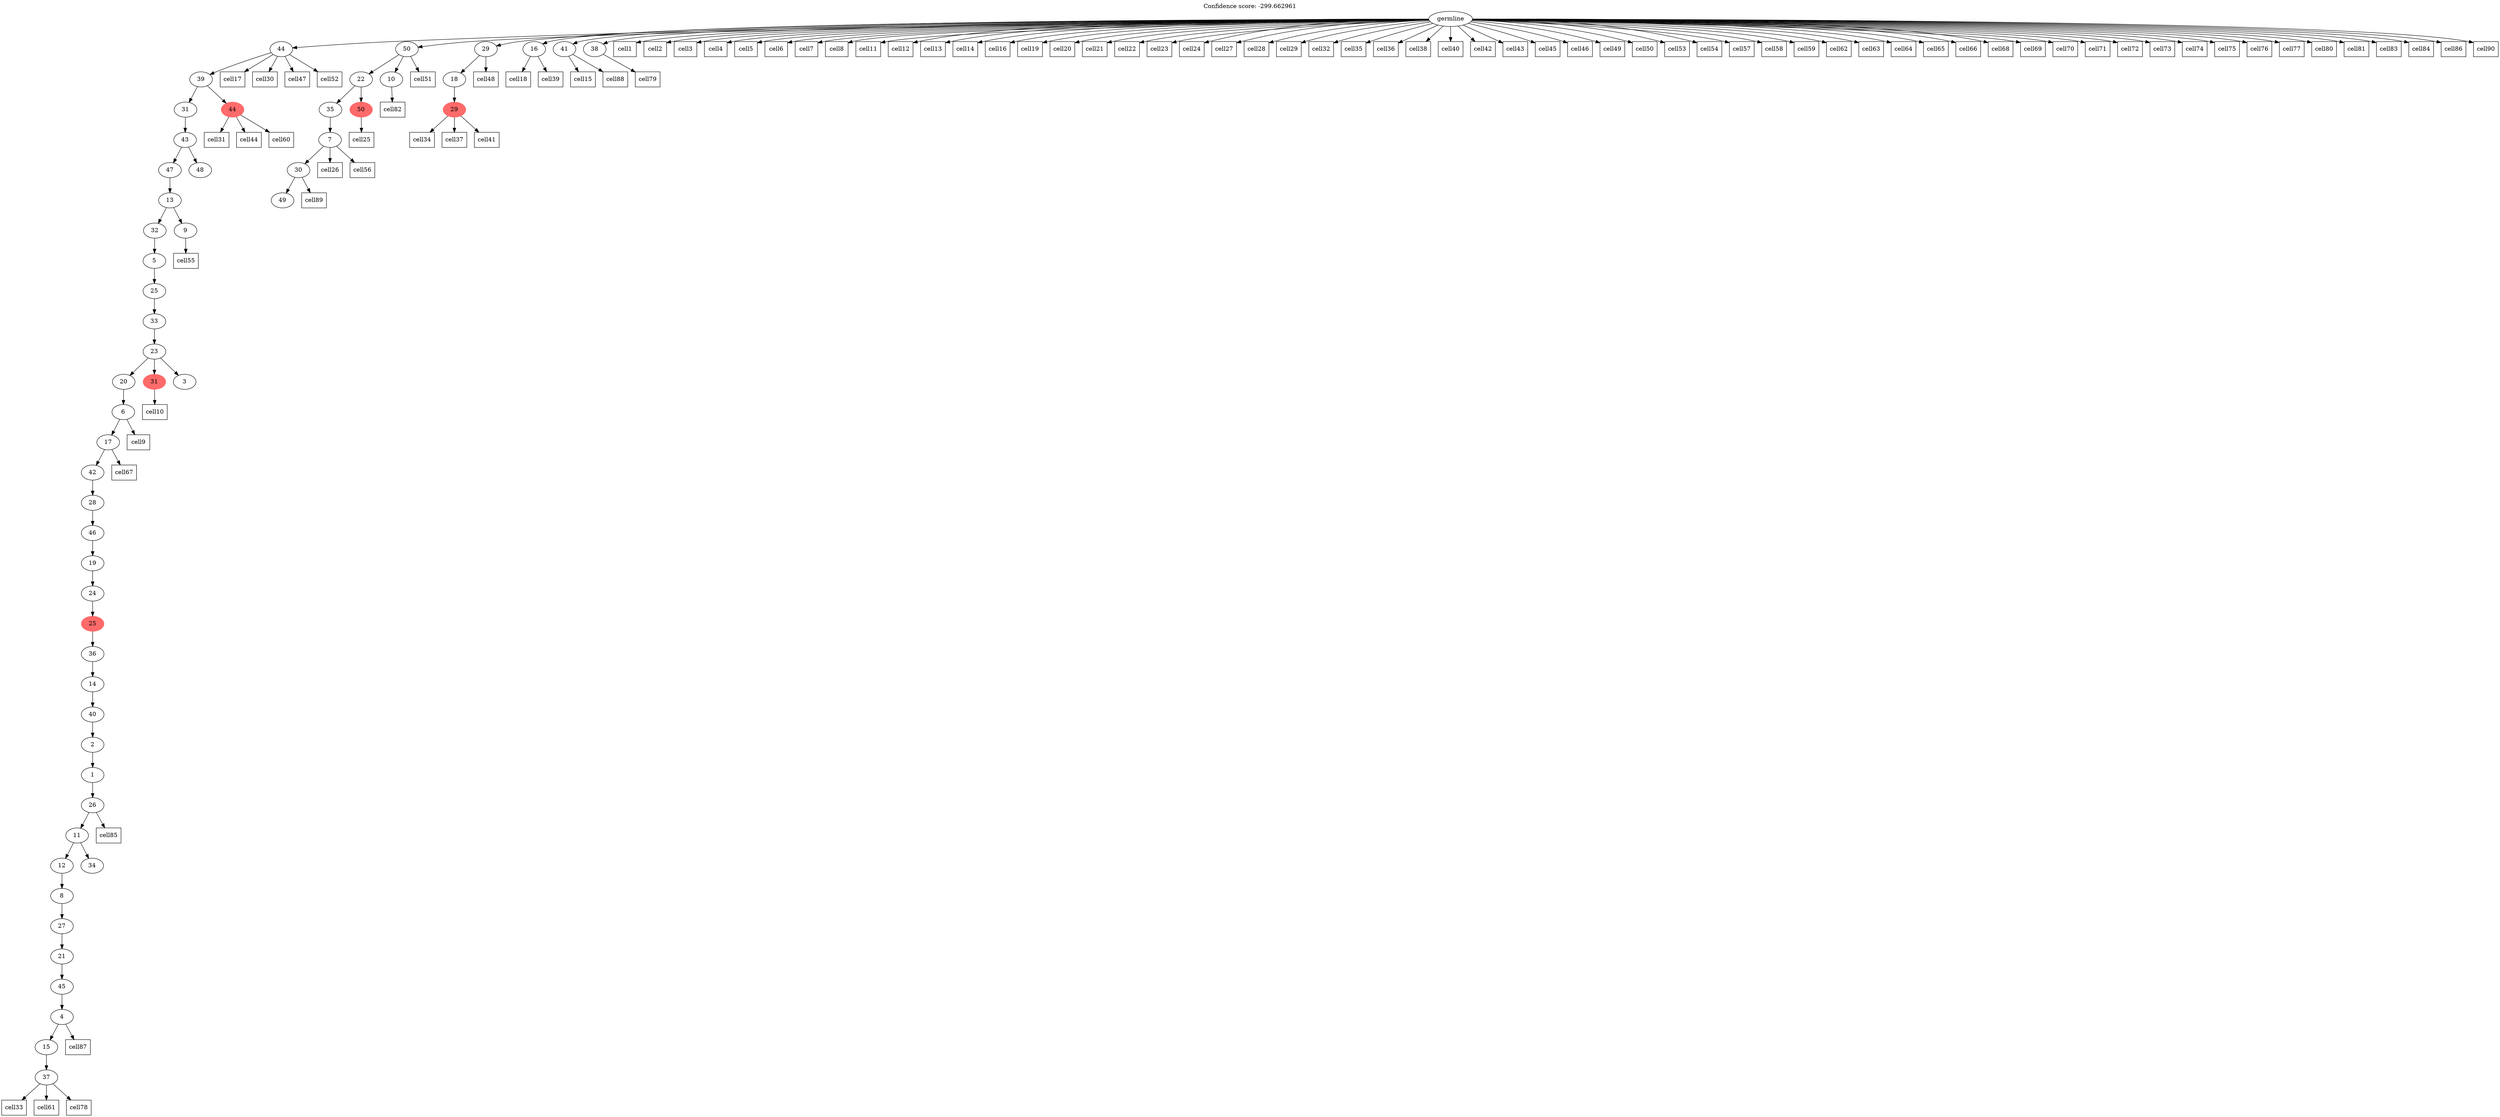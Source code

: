 digraph g {
	"47" -> "48";
	"48" [label="37"];
	"46" -> "47";
	"47" [label="15"];
	"45" -> "46";
	"46" [label="4"];
	"44" -> "45";
	"45" [label="45"];
	"43" -> "44";
	"44" [label="21"];
	"42" -> "43";
	"43" [label="27"];
	"41" -> "42";
	"42" [label="8"];
	"40" -> "41";
	"41" [label="12"];
	"40" -> "49";
	"49" [label="34"];
	"39" -> "40";
	"40" [label="11"];
	"38" -> "39";
	"39" [label="26"];
	"37" -> "38";
	"38" [label="1"];
	"36" -> "37";
	"37" [label="2"];
	"35" -> "36";
	"36" [label="40"];
	"34" -> "35";
	"35" [label="14"];
	"33" -> "34";
	"34" [label="36"];
	"32" -> "33";
	"33" [color=indianred1, style=filled, label="25"];
	"31" -> "32";
	"32" [label="24"];
	"30" -> "31";
	"31" [label="19"];
	"29" -> "30";
	"30" [label="46"];
	"28" -> "29";
	"29" [label="28"];
	"27" -> "28";
	"28" [label="42"];
	"26" -> "27";
	"27" [label="17"];
	"25" -> "26";
	"26" [label="6"];
	"24" -> "25";
	"25" [label="20"];
	"24" -> "50";
	"50" [color=indianred1, style=filled, label="31"];
	"24" -> "51";
	"51" [label="3"];
	"23" -> "24";
	"24" [label="23"];
	"22" -> "23";
	"23" [label="33"];
	"21" -> "22";
	"22" [label="25"];
	"20" -> "21";
	"21" [label="5"];
	"19" -> "20";
	"20" [label="32"];
	"19" -> "52";
	"52" [label="9"];
	"18" -> "19";
	"19" [label="13"];
	"17" -> "18";
	"18" [label="47"];
	"17" -> "53";
	"53" [label="48"];
	"16" -> "17";
	"17" [label="43"];
	"14" -> "15";
	"15" [color=indianred1, style=filled, label="44"];
	"14" -> "16";
	"16" [label="31"];
	"13" -> "14";
	"14" [label="39"];
	"9" -> "10";
	"10" [label="49"];
	"8" -> "9";
	"9" [label="30"];
	"7" -> "8";
	"8" [label="7"];
	"6" -> "7";
	"7" [label="35"];
	"6" -> "11";
	"11" [color=indianred1, style=filled, label="50"];
	"5" -> "6";
	"6" [label="22"];
	"5" -> "12";
	"12" [label="10"];
	"2" -> "3";
	"3" [color=indianred1, style=filled, label="29"];
	"1" -> "2";
	"2" [label="18"];
	"0" -> "1";
	"1" [label="29"];
	"0" -> "4";
	"4" [label="16"];
	"0" -> "5";
	"5" [label="50"];
	"0" -> "13";
	"13" [label="44"];
	"0" -> "54";
	"54" [label="41"];
	"0" -> "55";
	"55" [label="38"];
	"0" [label="germline"];
	"0" -> "cell1";
	"cell1" [shape=box];
	"0" -> "cell2";
	"cell2" [shape=box];
	"0" -> "cell3";
	"cell3" [shape=box];
	"0" -> "cell4";
	"cell4" [shape=box];
	"0" -> "cell5";
	"cell5" [shape=box];
	"0" -> "cell6";
	"cell6" [shape=box];
	"0" -> "cell7";
	"cell7" [shape=box];
	"0" -> "cell8";
	"cell8" [shape=box];
	"26" -> "cell9";
	"cell9" [shape=box];
	"50" -> "cell10";
	"cell10" [shape=box];
	"0" -> "cell11";
	"cell11" [shape=box];
	"0" -> "cell12";
	"cell12" [shape=box];
	"0" -> "cell13";
	"cell13" [shape=box];
	"0" -> "cell14";
	"cell14" [shape=box];
	"54" -> "cell15";
	"cell15" [shape=box];
	"0" -> "cell16";
	"cell16" [shape=box];
	"13" -> "cell17";
	"cell17" [shape=box];
	"4" -> "cell18";
	"cell18" [shape=box];
	"0" -> "cell19";
	"cell19" [shape=box];
	"0" -> "cell20";
	"cell20" [shape=box];
	"0" -> "cell21";
	"cell21" [shape=box];
	"0" -> "cell22";
	"cell22" [shape=box];
	"0" -> "cell23";
	"cell23" [shape=box];
	"0" -> "cell24";
	"cell24" [shape=box];
	"11" -> "cell25";
	"cell25" [shape=box];
	"8" -> "cell26";
	"cell26" [shape=box];
	"0" -> "cell27";
	"cell27" [shape=box];
	"0" -> "cell28";
	"cell28" [shape=box];
	"0" -> "cell29";
	"cell29" [shape=box];
	"13" -> "cell30";
	"cell30" [shape=box];
	"15" -> "cell31";
	"cell31" [shape=box];
	"0" -> "cell32";
	"cell32" [shape=box];
	"48" -> "cell33";
	"cell33" [shape=box];
	"3" -> "cell34";
	"cell34" [shape=box];
	"0" -> "cell35";
	"cell35" [shape=box];
	"0" -> "cell36";
	"cell36" [shape=box];
	"3" -> "cell37";
	"cell37" [shape=box];
	"0" -> "cell38";
	"cell38" [shape=box];
	"4" -> "cell39";
	"cell39" [shape=box];
	"0" -> "cell40";
	"cell40" [shape=box];
	"3" -> "cell41";
	"cell41" [shape=box];
	"0" -> "cell42";
	"cell42" [shape=box];
	"0" -> "cell43";
	"cell43" [shape=box];
	"15" -> "cell44";
	"cell44" [shape=box];
	"0" -> "cell45";
	"cell45" [shape=box];
	"0" -> "cell46";
	"cell46" [shape=box];
	"13" -> "cell47";
	"cell47" [shape=box];
	"1" -> "cell48";
	"cell48" [shape=box];
	"0" -> "cell49";
	"cell49" [shape=box];
	"0" -> "cell50";
	"cell50" [shape=box];
	"5" -> "cell51";
	"cell51" [shape=box];
	"13" -> "cell52";
	"cell52" [shape=box];
	"0" -> "cell53";
	"cell53" [shape=box];
	"0" -> "cell54";
	"cell54" [shape=box];
	"52" -> "cell55";
	"cell55" [shape=box];
	"8" -> "cell56";
	"cell56" [shape=box];
	"0" -> "cell57";
	"cell57" [shape=box];
	"0" -> "cell58";
	"cell58" [shape=box];
	"0" -> "cell59";
	"cell59" [shape=box];
	"15" -> "cell60";
	"cell60" [shape=box];
	"48" -> "cell61";
	"cell61" [shape=box];
	"0" -> "cell62";
	"cell62" [shape=box];
	"0" -> "cell63";
	"cell63" [shape=box];
	"0" -> "cell64";
	"cell64" [shape=box];
	"0" -> "cell65";
	"cell65" [shape=box];
	"0" -> "cell66";
	"cell66" [shape=box];
	"27" -> "cell67";
	"cell67" [shape=box];
	"0" -> "cell68";
	"cell68" [shape=box];
	"0" -> "cell69";
	"cell69" [shape=box];
	"0" -> "cell70";
	"cell70" [shape=box];
	"0" -> "cell71";
	"cell71" [shape=box];
	"0" -> "cell72";
	"cell72" [shape=box];
	"0" -> "cell73";
	"cell73" [shape=box];
	"0" -> "cell74";
	"cell74" [shape=box];
	"0" -> "cell75";
	"cell75" [shape=box];
	"0" -> "cell76";
	"cell76" [shape=box];
	"0" -> "cell77";
	"cell77" [shape=box];
	"48" -> "cell78";
	"cell78" [shape=box];
	"55" -> "cell79";
	"cell79" [shape=box];
	"0" -> "cell80";
	"cell80" [shape=box];
	"0" -> "cell81";
	"cell81" [shape=box];
	"12" -> "cell82";
	"cell82" [shape=box];
	"0" -> "cell83";
	"cell83" [shape=box];
	"0" -> "cell84";
	"cell84" [shape=box];
	"39" -> "cell85";
	"cell85" [shape=box];
	"0" -> "cell86";
	"cell86" [shape=box];
	"46" -> "cell87";
	"cell87" [shape=box];
	"54" -> "cell88";
	"cell88" [shape=box];
	"9" -> "cell89";
	"cell89" [shape=box];
	"0" -> "cell90";
	"cell90" [shape=box];
	labelloc="t";
	label="Confidence score: -299.662961";
}
